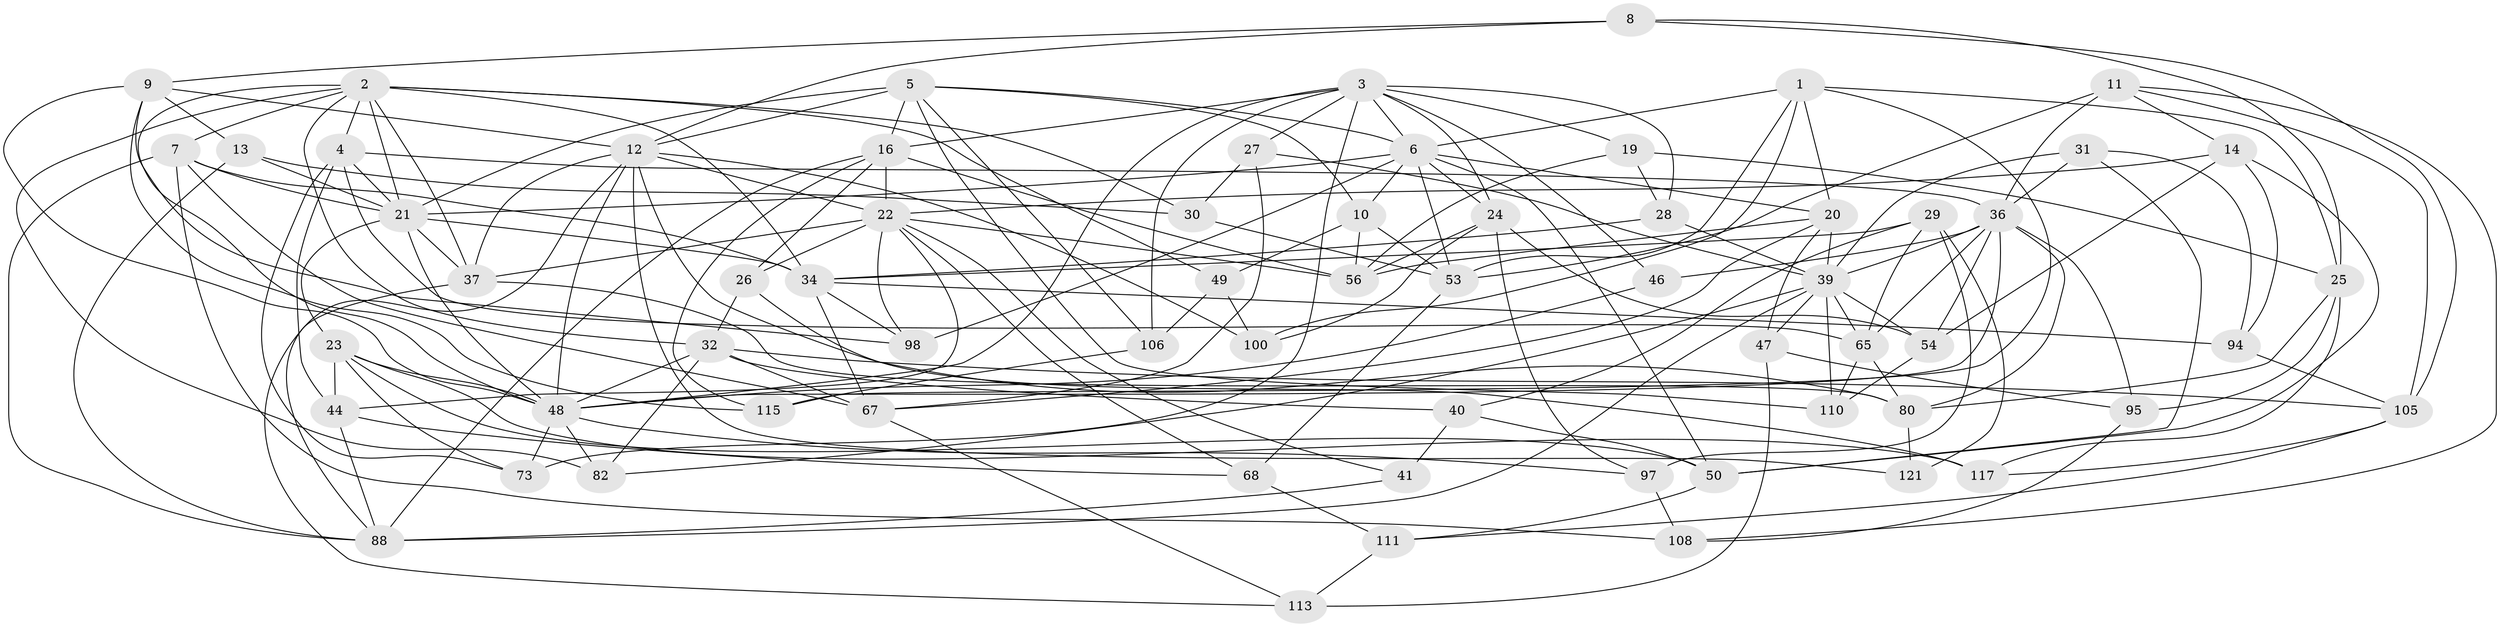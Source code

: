 // original degree distribution, {4: 1.0}
// Generated by graph-tools (version 1.1) at 2025/16/03/09/25 04:16:39]
// undirected, 65 vertices, 184 edges
graph export_dot {
graph [start="1"]
  node [color=gray90,style=filled];
  1 [super="+18"];
  2 [super="+35"];
  3 [super="+33+101"];
  4 [super="+17"];
  5 [super="+38+61"];
  6 [super="+45"];
  7 [super="+60"];
  8;
  9 [super="+109"];
  10 [super="+15"];
  11 [super="+102"];
  12 [super="+103+81"];
  13;
  14 [super="+62"];
  16 [super="+63+85"];
  19;
  20 [super="+52"];
  21 [super="+69"];
  22 [super="+89+86"];
  23 [super="+57"];
  24 [super="+116"];
  25 [super="+77"];
  26;
  27;
  28;
  29 [super="+66"];
  30;
  31;
  32 [super="+84"];
  34 [super="+78"];
  36 [super="+43"];
  37 [super="+92"];
  39 [super="+125+42"];
  40;
  41;
  44 [super="+122"];
  46;
  47;
  48 [super="+51"];
  49;
  50 [super="+107"];
  53 [super="+58+120"];
  54 [super="+71"];
  56 [super="+79"];
  65 [super="+99"];
  67 [super="+87"];
  68;
  73;
  80 [super="+127"];
  82;
  88 [super="+91"];
  94;
  95;
  97;
  98;
  100;
  105 [super="+119"];
  106;
  108;
  110;
  111;
  113;
  115;
  117;
  121;
  1 -- 115;
  1 -- 100;
  1 -- 20;
  1 -- 53;
  1 -- 25;
  1 -- 6;
  2 -- 49;
  2 -- 37;
  2 -- 34;
  2 -- 32;
  2 -- 48;
  2 -- 82;
  2 -- 4;
  2 -- 21;
  2 -- 7;
  2 -- 30;
  3 -- 27;
  3 -- 28;
  3 -- 73;
  3 -- 46;
  3 -- 48;
  3 -- 19;
  3 -- 24;
  3 -- 106;
  3 -- 16;
  3 -- 6;
  4 -- 65;
  4 -- 73;
  4 -- 21;
  4 -- 44;
  4 -- 36;
  5 -- 106;
  5 -- 10;
  5 -- 12;
  5 -- 21;
  5 -- 16 [weight=2];
  5 -- 110;
  5 -- 6;
  6 -- 98;
  6 -- 10;
  6 -- 50;
  6 -- 20;
  6 -- 21;
  6 -- 53;
  6 -- 24;
  7 -- 67;
  7 -- 88;
  7 -- 21;
  7 -- 108;
  7 -- 34;
  8 -- 105;
  8 -- 12;
  8 -- 25;
  8 -- 9;
  9 -- 115;
  9 -- 98;
  9 -- 48;
  9 -- 12;
  9 -- 13;
  10 -- 49;
  10 -- 53 [weight=2];
  10 -- 56;
  11 -- 108;
  11 -- 36;
  11 -- 105;
  11 -- 14;
  11 -- 53 [weight=2];
  12 -- 48;
  12 -- 80;
  12 -- 100;
  12 -- 22;
  12 -- 113;
  12 -- 37;
  12 -- 121;
  13 -- 30;
  13 -- 88;
  13 -- 21;
  14 -- 22;
  14 -- 50 [weight=2];
  14 -- 54;
  14 -- 94;
  16 -- 26;
  16 -- 88;
  16 -- 22;
  16 -- 56;
  16 -- 115;
  19 -- 28;
  19 -- 25;
  19 -- 56;
  20 -- 67;
  20 -- 56;
  20 -- 47;
  20 -- 39;
  21 -- 37;
  21 -- 23;
  21 -- 48;
  21 -- 34;
  22 -- 41;
  22 -- 68;
  22 -- 98;
  22 -- 37;
  22 -- 56;
  22 -- 26;
  22 -- 44;
  23 -- 44 [weight=2];
  23 -- 50 [weight=2];
  23 -- 117;
  23 -- 73;
  23 -- 48;
  24 -- 56;
  24 -- 97;
  24 -- 100;
  24 -- 54;
  25 -- 95;
  25 -- 117;
  25 -- 80;
  26 -- 117;
  26 -- 32;
  27 -- 30;
  27 -- 39;
  27 -- 67;
  28 -- 39;
  28 -- 34;
  29 -- 121 [weight=2];
  29 -- 97;
  29 -- 65;
  29 -- 40;
  29 -- 34;
  30 -- 53;
  31 -- 94;
  31 -- 39;
  31 -- 50;
  31 -- 36;
  32 -- 40;
  32 -- 82;
  32 -- 67;
  32 -- 48 [weight=2];
  32 -- 105;
  34 -- 94;
  34 -- 67;
  34 -- 98;
  36 -- 95;
  36 -- 39;
  36 -- 65;
  36 -- 46;
  36 -- 48;
  36 -- 80;
  36 -- 54;
  37 -- 80;
  37 -- 88;
  39 -- 54 [weight=2];
  39 -- 65;
  39 -- 110;
  39 -- 47;
  39 -- 82;
  39 -- 88;
  40 -- 41;
  40 -- 50;
  41 -- 88 [weight=2];
  44 -- 88;
  44 -- 68;
  46 -- 48 [weight=2];
  47 -- 95;
  47 -- 113;
  48 -- 97;
  48 -- 73;
  48 -- 82;
  49 -- 100;
  49 -- 106;
  50 -- 111;
  53 -- 68;
  54 -- 110;
  65 -- 110;
  65 -- 80;
  67 -- 113;
  68 -- 111;
  80 -- 121;
  94 -- 105;
  95 -- 108;
  97 -- 108;
  105 -- 111;
  105 -- 117;
  106 -- 115;
  111 -- 113;
}
